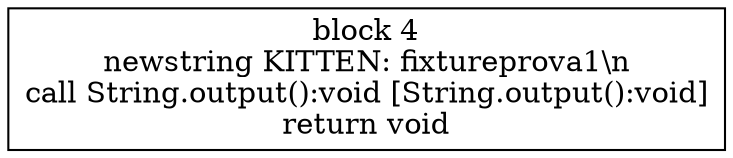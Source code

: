 digraph "testprova.fixture1" {
size = "11,7.5";
codeblock_4 [ shape = box, label = "block 4\nnewstring KITTEN: fixtureprova1\\n\ncall String.output():void [String.output():void]\nreturn void"];
}